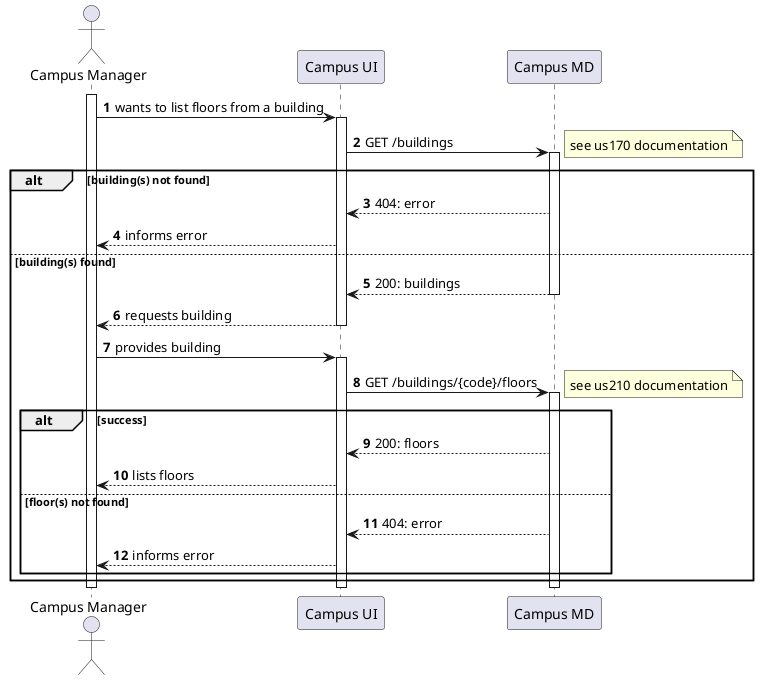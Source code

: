 @startuml
autonumber

actor "Campus Manager" as usr

participant "Campus UI" as ui

'TODO: call it just 'MD'?
participant "Campus MD" as md

activate usr
    usr -> ui : wants to list floors from a building
    activate ui
        ui -> md : GET /buildings
    alt building(s) not found
            activate md
                note right : see us170 documentation
                md --> ui : 404: error
                ui --> usr : informs error

    else building(s) found
            md --> ui : 200: buildings
            deactivate md
            ui --> usr : requests building
        deactivate ui

        usr -> ui : provides building
        activate ui
            ui -> md : GET /buildings/{code}/floors
            activate md
                note right : see us210 documentation
                alt success
                    md --> ui : 200: floors
                    ui --> usr : lists floors
                else floor(s) not found
                    md --> ui : 404: error
                    ui --> usr : informs error
                end
    end
        deactivate md
    deactivate ui
deactivate usr

@enduml
